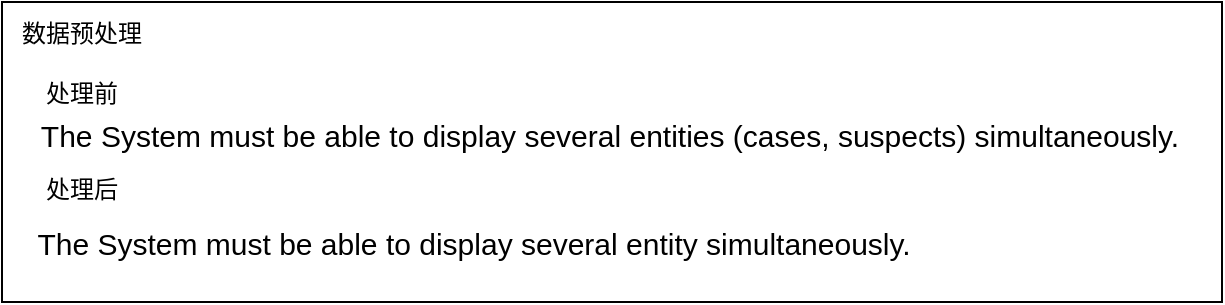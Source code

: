 <mxfile version="24.0.7" type="github">
  <diagram name="第 1 页" id="AXDuTPOKBofO2-NumYbh">
    <mxGraphModel dx="1173" dy="738" grid="1" gridSize="10" guides="1" tooltips="1" connect="1" arrows="1" fold="1" page="1" pageScale="1" pageWidth="827" pageHeight="1169" math="0" shadow="0">
      <root>
        <mxCell id="0" />
        <mxCell id="1" parent="0" />
        <mxCell id="61OYUtFmyXOMqLUHNU4D-1" value="" style="rounded=0;" vertex="1" parent="1">
          <mxGeometry x="160" y="330" width="610" height="150" as="geometry" />
        </mxCell>
        <mxCell id="61OYUtFmyXOMqLUHNU4D-2" value="数据预处理" style="text;align=center;verticalAlign=middle;resizable=0;points=[];autosize=1;strokeColor=none;fillColor=none;" vertex="1" parent="1">
          <mxGeometry x="160" y="330" width="80" height="30" as="geometry" />
        </mxCell>
        <mxCell id="61OYUtFmyXOMqLUHNU4D-3" value="处理前" style="text;align=center;verticalAlign=middle;resizable=0;points=[];autosize=1;strokeColor=none;fillColor=none;" vertex="1" parent="1">
          <mxGeometry x="170" y="360" width="60" height="30" as="geometry" />
        </mxCell>
        <mxCell id="61OYUtFmyXOMqLUHNU4D-4" value="处理后" style="text;align=center;verticalAlign=middle;resizable=0;points=[];autosize=1;strokeColor=none;fillColor=none;" vertex="1" parent="1">
          <mxGeometry x="170" y="408" width="60" height="30" as="geometry" />
        </mxCell>
        <mxCell id="61OYUtFmyXOMqLUHNU4D-5" value="The System must be able to display several entity simultaneously." style="text;align=center;verticalAlign=middle;resizable=0;points=[];autosize=1;strokeColor=none;fillColor=none;fontSize=15;" vertex="1" parent="1">
          <mxGeometry x="166" y="435" width="460" height="30" as="geometry" />
        </mxCell>
        <mxCell id="61OYUtFmyXOMqLUHNU4D-6" value="The System must be able to display several entities (cases, suspects) simultaneously." style="text;align=center;verticalAlign=middle;resizable=0;points=[];autosize=1;strokeColor=none;fillColor=none;fontSize=15;" vertex="1" parent="1">
          <mxGeometry x="169" y="381" width="590" height="30" as="geometry" />
        </mxCell>
      </root>
    </mxGraphModel>
  </diagram>
</mxfile>
